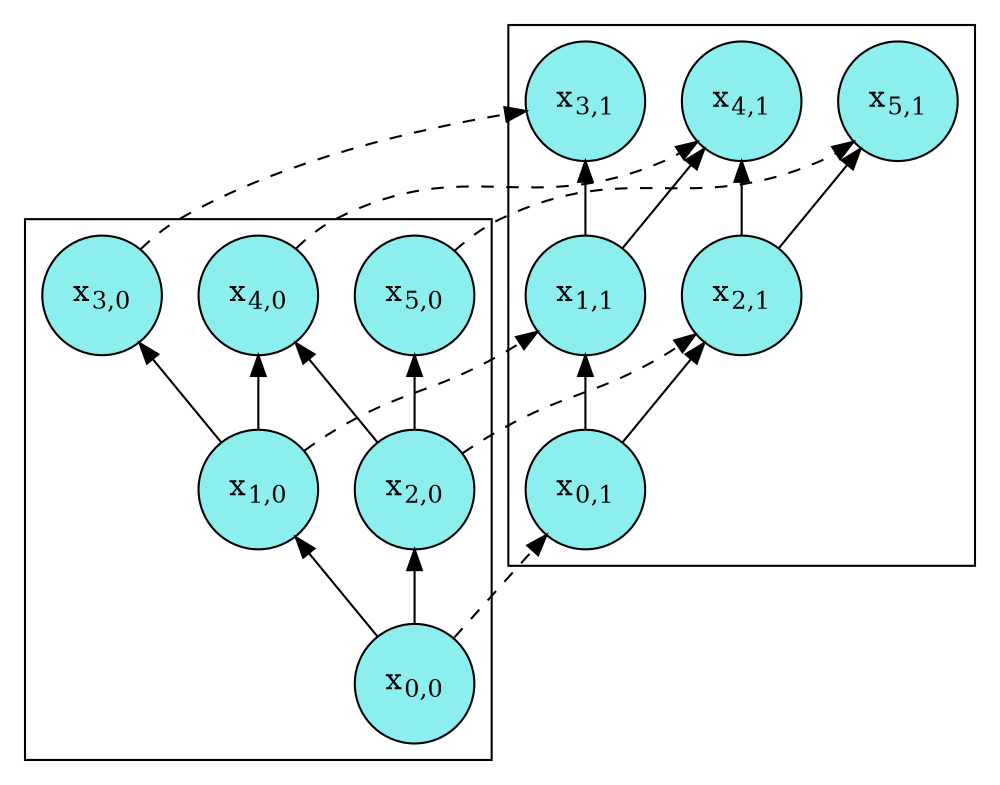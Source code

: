 digraph G {
    rankdir="BT";

    x00 [label=<x<SUB>0,0</SUB>> shape=circle style="filled,line" color=black fillcolor=darkslategray2];
    x10 [label=<x<SUB>1,0</SUB>> shape=circle style="filled,line" color=black fillcolor=darkslategray2];
    x20 [label=<x<SUB>2,0</SUB>> shape=circle style="filled,line" color=black fillcolor=darkslategray2];
    x30 [label=<x<SUB>3,0</SUB>> shape=circle style="filled,line" color=black fillcolor=darkslategray2];
    x40 [label=<x<SUB>4,0</SUB>> shape=circle style="filled,line" color=black fillcolor=darkslategray2];
    x50 [label=<x<SUB>5,0</SUB>> shape=circle style="filled,line" color=black fillcolor=darkslategray2];

	subgraph cluster_prec_per0 {
        x00 -> x10
        x00 -> x20
        x10 -> x30
        x10 -> x40
        x20 -> x40
        x20 -> x50
	}

    x01 [label=<x<SUB>0,1</SUB>> shape=circle style="filled,line" color=black fillcolor=darkslategray2];
    x11 [label=<x<SUB>1,1</SUB>> shape=circle style="filled,line" color=black fillcolor=darkslategray2];
    x21 [label=<x<SUB>2,1</SUB>> shape=circle style="filled,line" color=black fillcolor=darkslategray2];
    x31 [label=<x<SUB>3,1</SUB>> shape=circle style="filled,line" color=black fillcolor=darkslategray2];
    x41 [label=<x<SUB>4,1</SUB>> shape=circle style="filled,line" color=black fillcolor=darkslategray2];
    x51 [label=<x<SUB>5,1</SUB>> shape=circle style="filled,line" color=black fillcolor=darkslategray2];

	subgraph cluster_prec_per1 {
        x01 -> x11
        x01 -> x21
        x11 -> x31
        x11 -> x41
        x21 -> x41
        x21 -> x51
    }

    x00 -> x01 [style=dashed]
    x10 -> x11 [style=dashed]
    x20 -> x21 [style=dashed]
    x30 -> x31 [style=dashed]
    x40 -> x41 [style=dashed]
    x50 -> x51 [style=dashed]
}